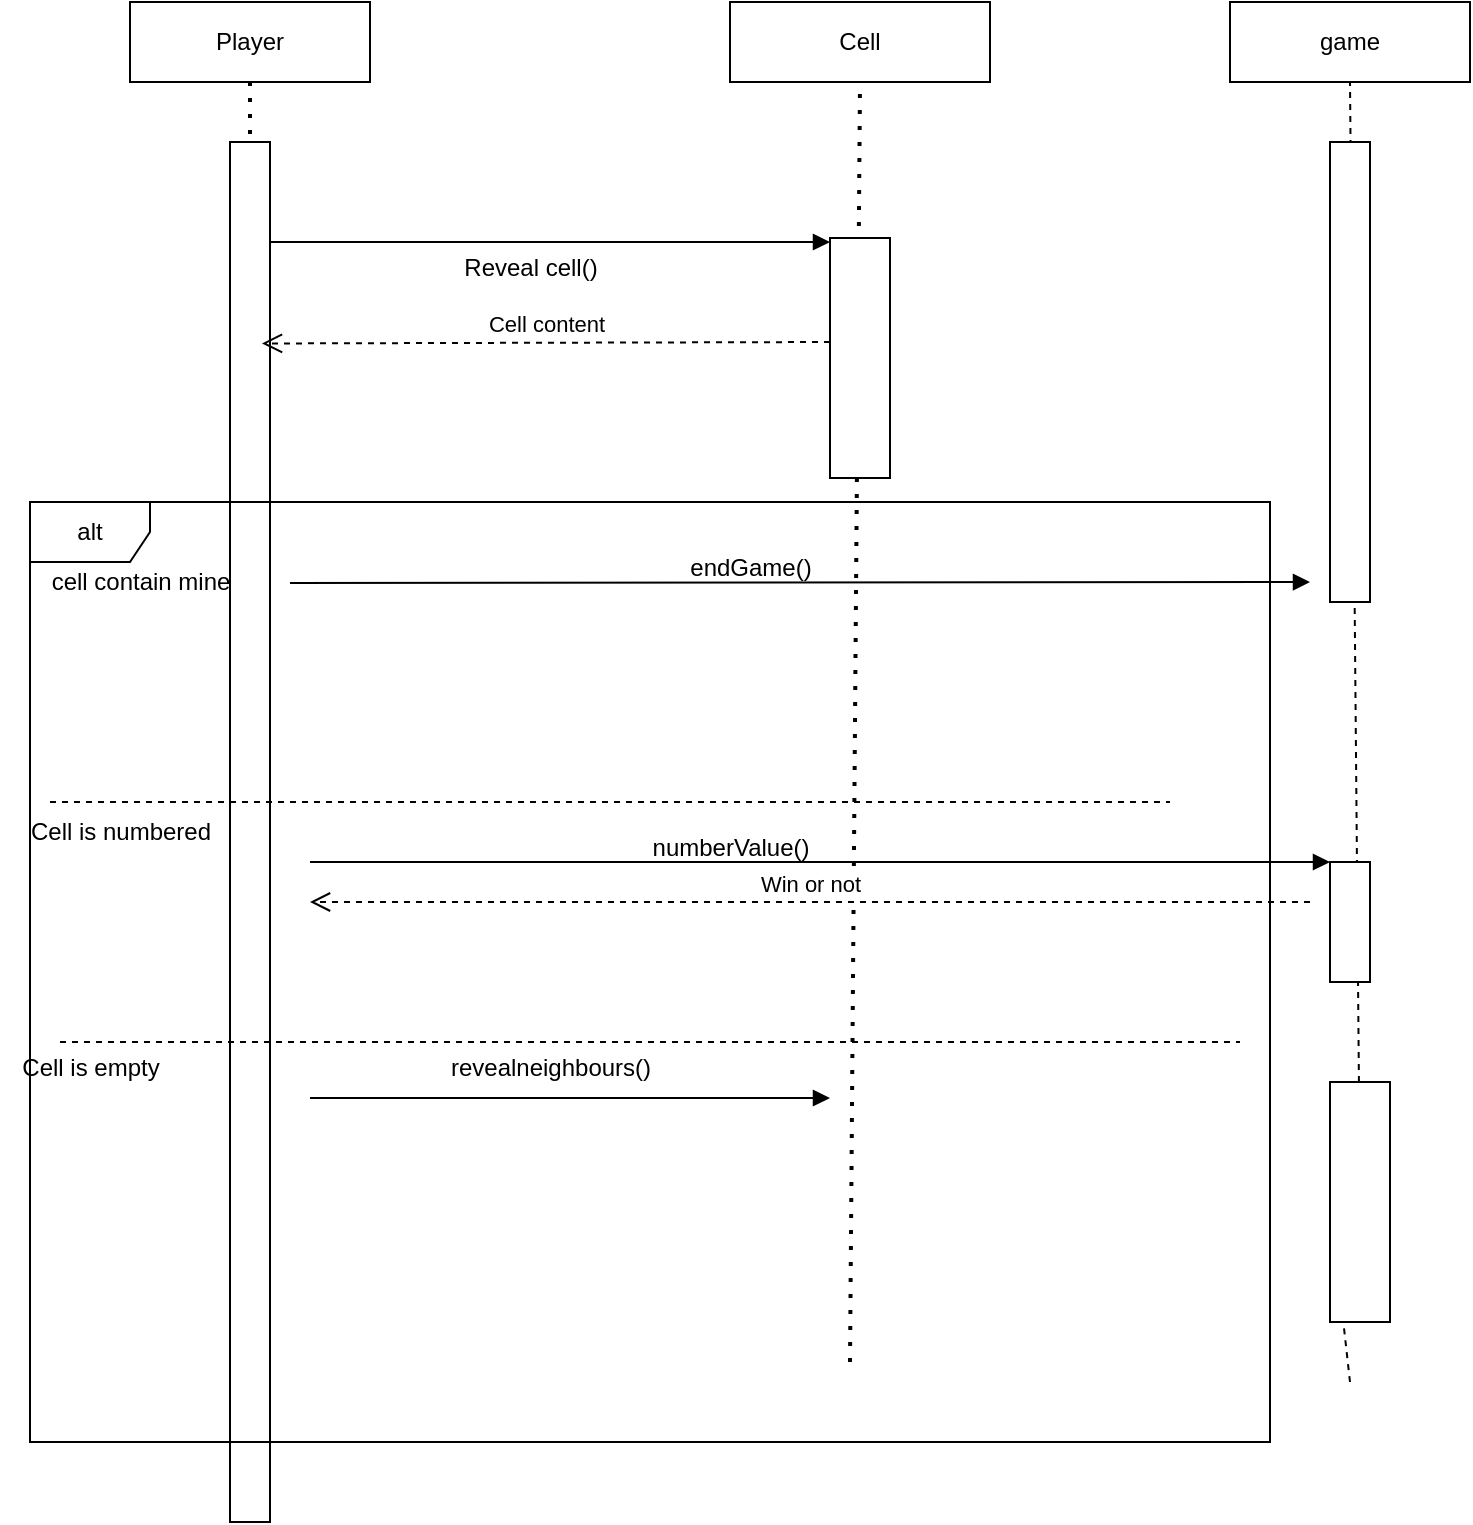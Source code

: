<mxfile version="28.1.2">
  <diagram name="Page-1" id="fl8TN1wHwD70eY7xwi_K">
    <mxGraphModel dx="1090" dy="593" grid="1" gridSize="10" guides="1" tooltips="1" connect="1" arrows="1" fold="1" page="1" pageScale="1" pageWidth="850" pageHeight="1100" math="0" shadow="0">
      <root>
        <mxCell id="0" />
        <mxCell id="1" parent="0" />
        <mxCell id="SBsEe_T-deLQefzYUBJb-1" value="Player" style="rounded=0;whiteSpace=wrap;html=1;" vertex="1" parent="1">
          <mxGeometry x="150" y="80" width="120" height="40" as="geometry" />
        </mxCell>
        <mxCell id="SBsEe_T-deLQefzYUBJb-2" value="Cell" style="rounded=0;whiteSpace=wrap;html=1;" vertex="1" parent="1">
          <mxGeometry x="450" y="80" width="130" height="40" as="geometry" />
        </mxCell>
        <mxCell id="SBsEe_T-deLQefzYUBJb-3" value="" style="endArrow=none;dashed=1;html=1;dashPattern=1 3;strokeWidth=2;rounded=0;entryX=0.5;entryY=1;entryDx=0;entryDy=0;" edge="1" parent="1" target="SBsEe_T-deLQefzYUBJb-1">
          <mxGeometry width="50" height="50" relative="1" as="geometry">
            <mxPoint x="210" y="490" as="sourcePoint" />
            <mxPoint x="450" y="280" as="targetPoint" />
          </mxGeometry>
        </mxCell>
        <mxCell id="SBsEe_T-deLQefzYUBJb-4" value="" style="endArrow=none;dashed=1;html=1;dashPattern=1 3;strokeWidth=2;rounded=0;entryX=0.5;entryY=1;entryDx=0;entryDy=0;" edge="1" parent="1" target="SBsEe_T-deLQefzYUBJb-2">
          <mxGeometry width="50" height="50" relative="1" as="geometry">
            <mxPoint x="510" y="760" as="sourcePoint" />
            <mxPoint x="450" y="280" as="targetPoint" />
          </mxGeometry>
        </mxCell>
        <mxCell id="SBsEe_T-deLQefzYUBJb-5" value="" style="html=1;verticalAlign=bottom;labelBackgroundColor=none;endArrow=block;endFill=1;rounded=0;" edge="1" parent="1">
          <mxGeometry width="160" relative="1" as="geometry">
            <mxPoint x="220" y="200" as="sourcePoint" />
            <mxPoint x="500" y="200" as="targetPoint" />
          </mxGeometry>
        </mxCell>
        <mxCell id="SBsEe_T-deLQefzYUBJb-7" value="" style="rounded=0;whiteSpace=wrap;html=1;direction=south;" vertex="1" parent="1">
          <mxGeometry x="200" y="150" width="20" height="690" as="geometry" />
        </mxCell>
        <mxCell id="SBsEe_T-deLQefzYUBJb-8" value="Reveal cell()" style="text;html=1;align=center;verticalAlign=middle;resizable=0;points=[];autosize=1;strokeColor=none;fillColor=none;" vertex="1" parent="1">
          <mxGeometry x="305" y="198" width="90" height="30" as="geometry" />
        </mxCell>
        <mxCell id="SBsEe_T-deLQefzYUBJb-10" value="" style="rounded=0;whiteSpace=wrap;html=1;direction=south;" vertex="1" parent="1">
          <mxGeometry x="500" y="198" width="30" height="120" as="geometry" />
        </mxCell>
        <mxCell id="SBsEe_T-deLQefzYUBJb-12" value="Cell content" style="html=1;verticalAlign=bottom;endArrow=open;dashed=1;endSize=8;curved=0;rounded=0;entryX=0.146;entryY=0.2;entryDx=0;entryDy=0;entryPerimeter=0;" edge="1" parent="1" target="SBsEe_T-deLQefzYUBJb-7">
          <mxGeometry relative="1" as="geometry">
            <mxPoint x="500" y="250" as="sourcePoint" />
            <mxPoint x="420" y="250" as="targetPoint" />
          </mxGeometry>
        </mxCell>
        <mxCell id="SBsEe_T-deLQefzYUBJb-13" value="alt" style="shape=umlFrame;whiteSpace=wrap;html=1;pointerEvents=0;" vertex="1" parent="1">
          <mxGeometry x="100" y="330" width="620" height="470" as="geometry" />
        </mxCell>
        <mxCell id="SBsEe_T-deLQefzYUBJb-14" value="cell contain mine" style="text;html=1;align=center;verticalAlign=middle;resizable=0;points=[];autosize=1;strokeColor=none;fillColor=none;" vertex="1" parent="1">
          <mxGeometry x="100" y="355" width="110" height="30" as="geometry" />
        </mxCell>
        <mxCell id="SBsEe_T-deLQefzYUBJb-15" value="game" style="rounded=0;whiteSpace=wrap;html=1;" vertex="1" parent="1">
          <mxGeometry x="700" y="80" width="120" height="40" as="geometry" />
        </mxCell>
        <mxCell id="SBsEe_T-deLQefzYUBJb-16" value="" style="endArrow=none;dashed=1;html=1;rounded=0;entryX=0.5;entryY=1;entryDx=0;entryDy=0;" edge="1" parent="1" source="SBsEe_T-deLQefzYUBJb-35" target="SBsEe_T-deLQefzYUBJb-15">
          <mxGeometry width="50" height="50" relative="1" as="geometry">
            <mxPoint x="760" y="770" as="sourcePoint" />
            <mxPoint x="790" y="160" as="targetPoint" />
            <Array as="points" />
          </mxGeometry>
        </mxCell>
        <mxCell id="SBsEe_T-deLQefzYUBJb-17" value="" style="rounded=0;whiteSpace=wrap;html=1;direction=south;" vertex="1" parent="1">
          <mxGeometry x="750" y="150" width="20" height="230" as="geometry" />
        </mxCell>
        <mxCell id="SBsEe_T-deLQefzYUBJb-19" value="" style="html=1;verticalAlign=bottom;labelBackgroundColor=none;endArrow=block;endFill=1;rounded=0;" edge="1" parent="1">
          <mxGeometry width="160" relative="1" as="geometry">
            <mxPoint x="230" y="370.5" as="sourcePoint" />
            <mxPoint x="740" y="370" as="targetPoint" />
          </mxGeometry>
        </mxCell>
        <mxCell id="SBsEe_T-deLQefzYUBJb-20" value="endGame()" style="text;html=1;align=center;verticalAlign=middle;resizable=0;points=[];autosize=1;strokeColor=none;fillColor=none;" vertex="1" parent="1">
          <mxGeometry x="420" y="348" width="80" height="30" as="geometry" />
        </mxCell>
        <mxCell id="SBsEe_T-deLQefzYUBJb-21" value="" style="endArrow=none;dashed=1;html=1;rounded=0;" edge="1" parent="1">
          <mxGeometry width="50" height="50" relative="1" as="geometry">
            <mxPoint x="110" y="480" as="sourcePoint" />
            <mxPoint x="670" y="480" as="targetPoint" />
          </mxGeometry>
        </mxCell>
        <mxCell id="SBsEe_T-deLQefzYUBJb-22" value="Cell is numbered" style="text;html=1;align=center;verticalAlign=middle;resizable=0;points=[];autosize=1;strokeColor=none;fillColor=none;" vertex="1" parent="1">
          <mxGeometry x="90" y="480" width="110" height="30" as="geometry" />
        </mxCell>
        <mxCell id="SBsEe_T-deLQefzYUBJb-23" value="" style="html=1;verticalAlign=bottom;labelBackgroundColor=none;endArrow=block;endFill=1;rounded=0;" edge="1" parent="1">
          <mxGeometry width="160" relative="1" as="geometry">
            <mxPoint x="240" y="510" as="sourcePoint" />
            <mxPoint x="750" y="510" as="targetPoint" />
          </mxGeometry>
        </mxCell>
        <mxCell id="SBsEe_T-deLQefzYUBJb-25" value="Win or not" style="html=1;verticalAlign=bottom;endArrow=open;dashed=1;endSize=8;curved=0;rounded=0;" edge="1" parent="1">
          <mxGeometry relative="1" as="geometry">
            <mxPoint x="740" y="530" as="sourcePoint" />
            <mxPoint x="240" y="530" as="targetPoint" />
          </mxGeometry>
        </mxCell>
        <mxCell id="SBsEe_T-deLQefzYUBJb-28" value="numberValue()" style="text;html=1;align=center;verticalAlign=middle;resizable=0;points=[];autosize=1;strokeColor=none;fillColor=none;" vertex="1" parent="1">
          <mxGeometry x="400" y="488" width="100" height="30" as="geometry" />
        </mxCell>
        <mxCell id="SBsEe_T-deLQefzYUBJb-29" value="" style="endArrow=none;dashed=1;html=1;rounded=0;" edge="1" parent="1">
          <mxGeometry width="50" height="50" relative="1" as="geometry">
            <mxPoint x="115" y="600" as="sourcePoint" />
            <mxPoint x="705" y="600" as="targetPoint" />
          </mxGeometry>
        </mxCell>
        <mxCell id="SBsEe_T-deLQefzYUBJb-30" value="" style="rounded=0;whiteSpace=wrap;html=1;direction=south;" vertex="1" parent="1">
          <mxGeometry x="750" y="510" width="20" height="60" as="geometry" />
        </mxCell>
        <mxCell id="SBsEe_T-deLQefzYUBJb-31" value="Cell is empty" style="text;html=1;align=center;verticalAlign=middle;resizable=0;points=[];autosize=1;strokeColor=none;fillColor=none;" vertex="1" parent="1">
          <mxGeometry x="85" y="598" width="90" height="30" as="geometry" />
        </mxCell>
        <mxCell id="SBsEe_T-deLQefzYUBJb-33" value="" style="html=1;verticalAlign=bottom;labelBackgroundColor=none;endArrow=block;endFill=1;rounded=0;" edge="1" parent="1">
          <mxGeometry width="160" relative="1" as="geometry">
            <mxPoint x="240" y="628" as="sourcePoint" />
            <mxPoint x="500" y="628" as="targetPoint" />
          </mxGeometry>
        </mxCell>
        <mxCell id="SBsEe_T-deLQefzYUBJb-34" value="revealneighbours()" style="text;html=1;align=center;verticalAlign=middle;resizable=0;points=[];autosize=1;strokeColor=none;fillColor=none;" vertex="1" parent="1">
          <mxGeometry x="300" y="598" width="120" height="30" as="geometry" />
        </mxCell>
        <mxCell id="SBsEe_T-deLQefzYUBJb-37" value="" style="endArrow=none;dashed=1;html=1;rounded=0;entryX=0.5;entryY=1;entryDx=0;entryDy=0;" edge="1" parent="1" target="SBsEe_T-deLQefzYUBJb-35">
          <mxGeometry width="50" height="50" relative="1" as="geometry">
            <mxPoint x="760" y="770" as="sourcePoint" />
            <mxPoint x="760" y="120" as="targetPoint" />
            <Array as="points" />
          </mxGeometry>
        </mxCell>
        <mxCell id="SBsEe_T-deLQefzYUBJb-35" value="" style="rounded=0;whiteSpace=wrap;html=1;direction=south;" vertex="1" parent="1">
          <mxGeometry x="750" y="620" width="30" height="120" as="geometry" />
        </mxCell>
      </root>
    </mxGraphModel>
  </diagram>
</mxfile>
